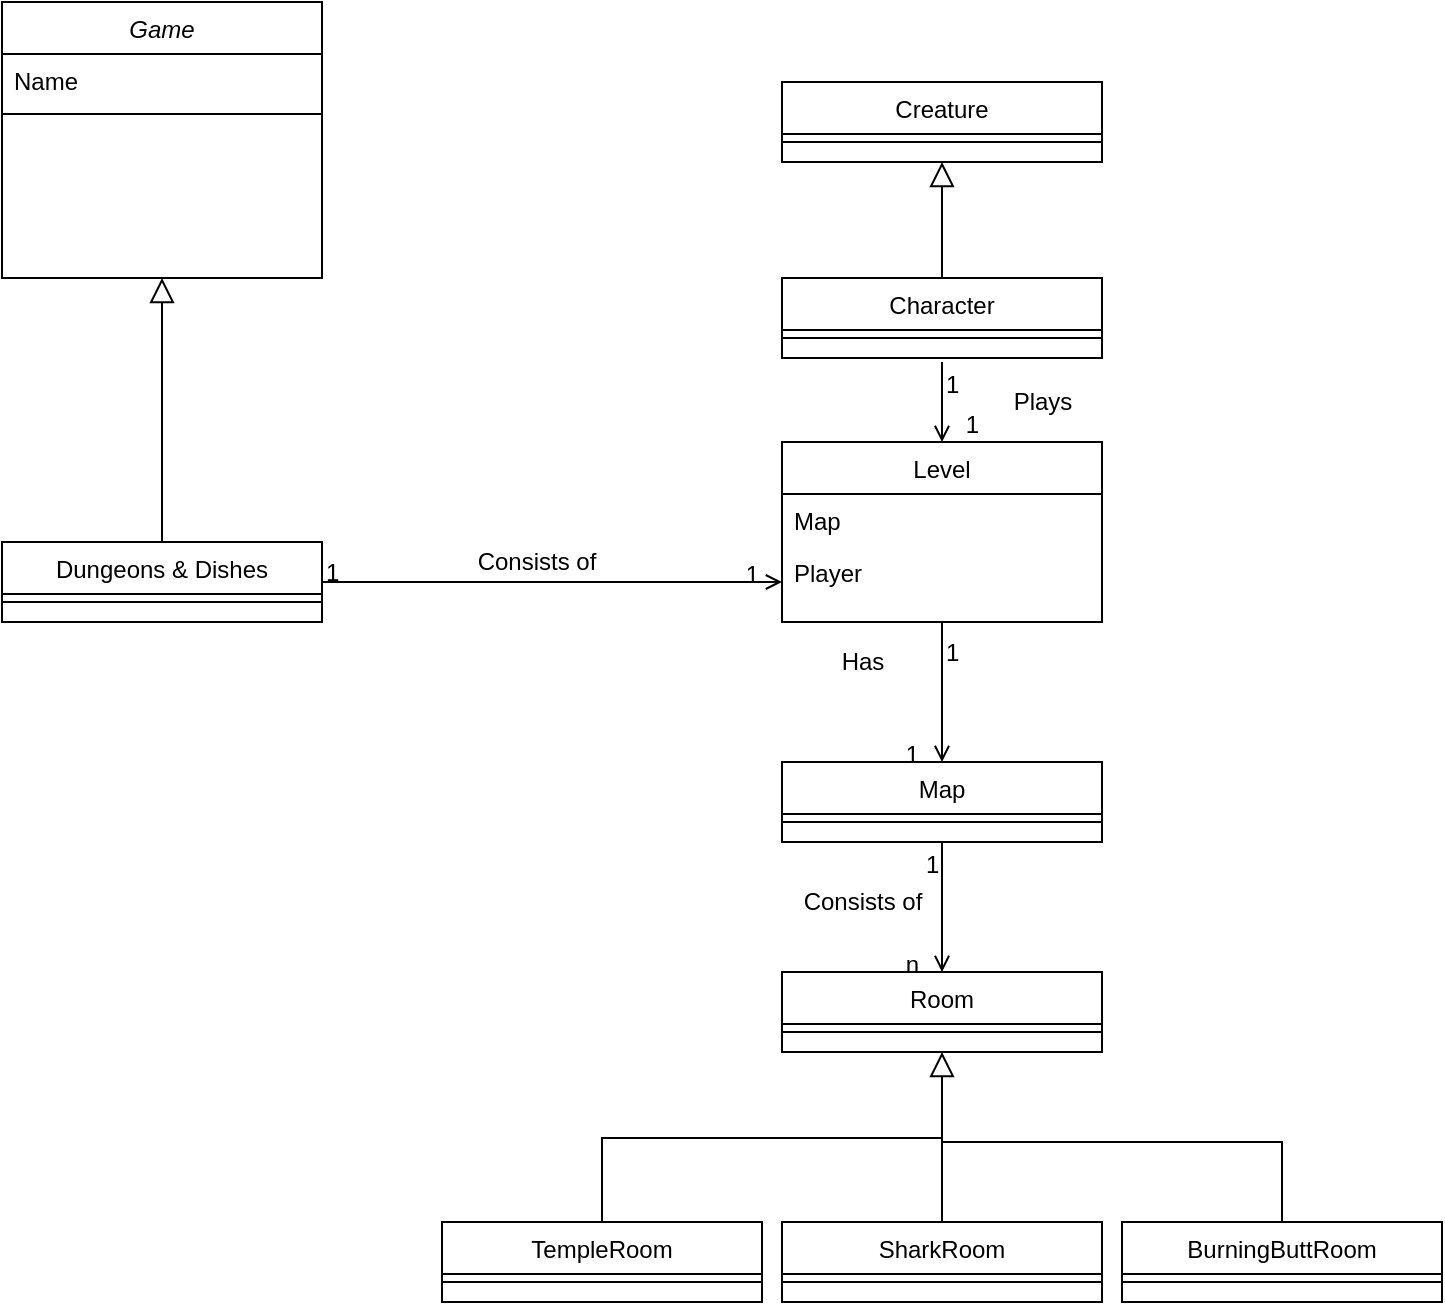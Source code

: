 <mxfile version="15.2.7" type="device"><diagram id="C5RBs43oDa-KdzZeNtuy" name="Page-1"><mxGraphModel dx="1086" dy="806" grid="1" gridSize="10" guides="1" tooltips="1" connect="1" arrows="1" fold="1" page="1" pageScale="1" pageWidth="827" pageHeight="1169" math="0" shadow="0"><root><mxCell id="WIyWlLk6GJQsqaUBKTNV-0"/><mxCell id="WIyWlLk6GJQsqaUBKTNV-1" parent="WIyWlLk6GJQsqaUBKTNV-0"/><mxCell id="zkfFHV4jXpPFQw0GAbJ--0" value="Game" style="swimlane;fontStyle=2;align=center;verticalAlign=top;childLayout=stackLayout;horizontal=1;startSize=26;horizontalStack=0;resizeParent=1;resizeLast=0;collapsible=1;marginBottom=0;rounded=0;shadow=0;strokeWidth=1;" parent="WIyWlLk6GJQsqaUBKTNV-1" vertex="1"><mxGeometry x="240" y="20" width="160" height="138" as="geometry"><mxRectangle x="230" y="140" width="160" height="26" as="alternateBounds"/></mxGeometry></mxCell><mxCell id="zkfFHV4jXpPFQw0GAbJ--1" value="Name" style="text;align=left;verticalAlign=top;spacingLeft=4;spacingRight=4;overflow=hidden;rotatable=0;points=[[0,0.5],[1,0.5]];portConstraint=eastwest;" parent="zkfFHV4jXpPFQw0GAbJ--0" vertex="1"><mxGeometry y="26" width="160" height="26" as="geometry"/></mxCell><mxCell id="zkfFHV4jXpPFQw0GAbJ--4" value="" style="line;html=1;strokeWidth=1;align=left;verticalAlign=middle;spacingTop=-1;spacingLeft=3;spacingRight=3;rotatable=0;labelPosition=right;points=[];portConstraint=eastwest;" parent="zkfFHV4jXpPFQw0GAbJ--0" vertex="1"><mxGeometry y="52" width="160" height="8" as="geometry"/></mxCell><mxCell id="zkfFHV4jXpPFQw0GAbJ--6" value="Dungeons &amp; Dishes" style="swimlane;fontStyle=0;align=center;verticalAlign=top;childLayout=stackLayout;horizontal=1;startSize=26;horizontalStack=0;resizeParent=1;resizeLast=0;collapsible=1;marginBottom=0;rounded=0;shadow=0;strokeWidth=1;" parent="WIyWlLk6GJQsqaUBKTNV-1" vertex="1"><mxGeometry x="240" y="290" width="160" height="40" as="geometry"><mxRectangle x="130" y="380" width="160" height="26" as="alternateBounds"/></mxGeometry></mxCell><mxCell id="zkfFHV4jXpPFQw0GAbJ--9" value="" style="line;html=1;strokeWidth=1;align=left;verticalAlign=middle;spacingTop=-1;spacingLeft=3;spacingRight=3;rotatable=0;labelPosition=right;points=[];portConstraint=eastwest;" parent="zkfFHV4jXpPFQw0GAbJ--6" vertex="1"><mxGeometry y="26" width="160" height="8" as="geometry"/></mxCell><mxCell id="zkfFHV4jXpPFQw0GAbJ--12" value="" style="endArrow=block;endSize=10;endFill=0;shadow=0;strokeWidth=1;rounded=0;edgeStyle=elbowEdgeStyle;elbow=vertical;" parent="WIyWlLk6GJQsqaUBKTNV-1" source="zkfFHV4jXpPFQw0GAbJ--6" target="zkfFHV4jXpPFQw0GAbJ--0" edge="1"><mxGeometry width="160" relative="1" as="geometry"><mxPoint x="200" y="203" as="sourcePoint"/><mxPoint x="200" y="203" as="targetPoint"/></mxGeometry></mxCell><mxCell id="zkfFHV4jXpPFQw0GAbJ--17" value="Level" style="swimlane;fontStyle=0;align=center;verticalAlign=top;childLayout=stackLayout;horizontal=1;startSize=26;horizontalStack=0;resizeParent=1;resizeLast=0;collapsible=1;marginBottom=0;rounded=0;shadow=0;strokeWidth=1;" parent="WIyWlLk6GJQsqaUBKTNV-1" vertex="1"><mxGeometry x="630" y="240" width="160" height="90" as="geometry"><mxRectangle x="550" y="140" width="160" height="26" as="alternateBounds"/></mxGeometry></mxCell><mxCell id="zkfFHV4jXpPFQw0GAbJ--19" value="Map" style="text;align=left;verticalAlign=top;spacingLeft=4;spacingRight=4;overflow=hidden;rotatable=0;points=[[0,0.5],[1,0.5]];portConstraint=eastwest;rounded=0;shadow=0;html=0;" parent="zkfFHV4jXpPFQw0GAbJ--17" vertex="1"><mxGeometry y="26" width="160" height="26" as="geometry"/></mxCell><mxCell id="zkfFHV4jXpPFQw0GAbJ--20" value="Player" style="text;align=left;verticalAlign=top;spacingLeft=4;spacingRight=4;overflow=hidden;rotatable=0;points=[[0,0.5],[1,0.5]];portConstraint=eastwest;rounded=0;shadow=0;html=0;" parent="zkfFHV4jXpPFQw0GAbJ--17" vertex="1"><mxGeometry y="52" width="160" height="26" as="geometry"/></mxCell><mxCell id="zkfFHV4jXpPFQw0GAbJ--26" value="" style="endArrow=open;shadow=0;strokeWidth=1;rounded=0;endFill=1;edgeStyle=elbowEdgeStyle;elbow=vertical;exitX=1;exitY=0.5;exitDx=0;exitDy=0;" parent="WIyWlLk6GJQsqaUBKTNV-1" source="zkfFHV4jXpPFQw0GAbJ--6" edge="1"><mxGeometry x="0.5" y="41" relative="1" as="geometry"><mxPoint x="380" y="192" as="sourcePoint"/><mxPoint x="630" y="310" as="targetPoint"/><mxPoint x="-40" y="32" as="offset"/><Array as="points"><mxPoint x="500" y="310"/></Array></mxGeometry></mxCell><mxCell id="zkfFHV4jXpPFQw0GAbJ--27" value="1" style="resizable=0;align=left;verticalAlign=bottom;labelBackgroundColor=none;fontSize=12;" parent="zkfFHV4jXpPFQw0GAbJ--26" connectable="0" vertex="1"><mxGeometry x="-1" relative="1" as="geometry"><mxPoint y="4" as="offset"/></mxGeometry></mxCell><mxCell id="zkfFHV4jXpPFQw0GAbJ--28" value="1" style="resizable=0;align=right;verticalAlign=bottom;labelBackgroundColor=none;fontSize=12;" parent="zkfFHV4jXpPFQw0GAbJ--26" connectable="0" vertex="1"><mxGeometry x="1" relative="1" as="geometry"><mxPoint x="-10" y="5" as="offset"/></mxGeometry></mxCell><mxCell id="zkfFHV4jXpPFQw0GAbJ--29" value="Consists of" style="text;html=1;resizable=0;points=[];;align=center;verticalAlign=middle;labelBackgroundColor=none;rounded=0;shadow=0;strokeWidth=1;fontSize=12;" parent="zkfFHV4jXpPFQw0GAbJ--26" vertex="1" connectable="0"><mxGeometry x="0.5" y="49" relative="1" as="geometry"><mxPoint x="-66" y="39" as="offset"/></mxGeometry></mxCell><mxCell id="G6-y71N_eBCGNs0Ck-Of-1" value="Character" style="swimlane;fontStyle=0;align=center;verticalAlign=top;childLayout=stackLayout;horizontal=1;startSize=26;horizontalStack=0;resizeParent=1;resizeLast=0;collapsible=1;marginBottom=0;rounded=0;shadow=0;strokeWidth=1;" vertex="1" parent="WIyWlLk6GJQsqaUBKTNV-1"><mxGeometry x="630" y="158" width="160" height="40" as="geometry"><mxRectangle x="550" y="140" width="160" height="26" as="alternateBounds"/></mxGeometry></mxCell><mxCell id="G6-y71N_eBCGNs0Ck-Of-4" value="" style="line;html=1;strokeWidth=1;align=left;verticalAlign=middle;spacingTop=-1;spacingLeft=3;spacingRight=3;rotatable=0;labelPosition=right;points=[];portConstraint=eastwest;" vertex="1" parent="G6-y71N_eBCGNs0Ck-Of-1"><mxGeometry y="26" width="160" height="8" as="geometry"/></mxCell><mxCell id="G6-y71N_eBCGNs0Ck-Of-5" value="Map" style="swimlane;fontStyle=0;align=center;verticalAlign=top;childLayout=stackLayout;horizontal=1;startSize=26;horizontalStack=0;resizeParent=1;resizeLast=0;collapsible=1;marginBottom=0;rounded=0;shadow=0;strokeWidth=1;" vertex="1" parent="WIyWlLk6GJQsqaUBKTNV-1"><mxGeometry x="630" y="400" width="160" height="40" as="geometry"><mxRectangle x="550" y="140" width="160" height="26" as="alternateBounds"/></mxGeometry></mxCell><mxCell id="G6-y71N_eBCGNs0Ck-Of-6" value="" style="line;html=1;strokeWidth=1;align=left;verticalAlign=middle;spacingTop=-1;spacingLeft=3;spacingRight=3;rotatable=0;labelPosition=right;points=[];portConstraint=eastwest;" vertex="1" parent="G6-y71N_eBCGNs0Ck-Of-5"><mxGeometry y="26" width="160" height="8" as="geometry"/></mxCell><mxCell id="G6-y71N_eBCGNs0Ck-Of-7" value="Room" style="swimlane;fontStyle=0;align=center;verticalAlign=top;childLayout=stackLayout;horizontal=1;startSize=26;horizontalStack=0;resizeParent=1;resizeLast=0;collapsible=1;marginBottom=0;rounded=0;shadow=0;strokeWidth=1;" vertex="1" parent="WIyWlLk6GJQsqaUBKTNV-1"><mxGeometry x="630" y="505" width="160" height="40" as="geometry"><mxRectangle x="550" y="140" width="160" height="26" as="alternateBounds"/></mxGeometry></mxCell><mxCell id="G6-y71N_eBCGNs0Ck-Of-8" value="" style="line;html=1;strokeWidth=1;align=left;verticalAlign=middle;spacingTop=-1;spacingLeft=3;spacingRight=3;rotatable=0;labelPosition=right;points=[];portConstraint=eastwest;" vertex="1" parent="G6-y71N_eBCGNs0Ck-Of-7"><mxGeometry y="26" width="160" height="8" as="geometry"/></mxCell><mxCell id="G6-y71N_eBCGNs0Ck-Of-9" value="BurningButtRoom" style="swimlane;fontStyle=0;align=center;verticalAlign=top;childLayout=stackLayout;horizontal=1;startSize=26;horizontalStack=0;resizeParent=1;resizeLast=0;collapsible=1;marginBottom=0;rounded=0;shadow=0;strokeWidth=1;" vertex="1" parent="WIyWlLk6GJQsqaUBKTNV-1"><mxGeometry x="800" y="630" width="160" height="40" as="geometry"><mxRectangle x="550" y="140" width="160" height="26" as="alternateBounds"/></mxGeometry></mxCell><mxCell id="G6-y71N_eBCGNs0Ck-Of-10" value="" style="line;html=1;strokeWidth=1;align=left;verticalAlign=middle;spacingTop=-1;spacingLeft=3;spacingRight=3;rotatable=0;labelPosition=right;points=[];portConstraint=eastwest;" vertex="1" parent="G6-y71N_eBCGNs0Ck-Of-9"><mxGeometry y="26" width="160" height="8" as="geometry"/></mxCell><mxCell id="G6-y71N_eBCGNs0Ck-Of-11" value="SharkRoom" style="swimlane;fontStyle=0;align=center;verticalAlign=top;childLayout=stackLayout;horizontal=1;startSize=26;horizontalStack=0;resizeParent=1;resizeLast=0;collapsible=1;marginBottom=0;rounded=0;shadow=0;strokeWidth=1;" vertex="1" parent="WIyWlLk6GJQsqaUBKTNV-1"><mxGeometry x="630" y="630" width="160" height="40" as="geometry"><mxRectangle x="550" y="140" width="160" height="26" as="alternateBounds"/></mxGeometry></mxCell><mxCell id="G6-y71N_eBCGNs0Ck-Of-12" value="" style="line;html=1;strokeWidth=1;align=left;verticalAlign=middle;spacingTop=-1;spacingLeft=3;spacingRight=3;rotatable=0;labelPosition=right;points=[];portConstraint=eastwest;" vertex="1" parent="G6-y71N_eBCGNs0Ck-Of-11"><mxGeometry y="26" width="160" height="8" as="geometry"/></mxCell><mxCell id="G6-y71N_eBCGNs0Ck-Of-13" value="TempleRoom" style="swimlane;fontStyle=0;align=center;verticalAlign=top;childLayout=stackLayout;horizontal=1;startSize=26;horizontalStack=0;resizeParent=1;resizeLast=0;collapsible=1;marginBottom=0;rounded=0;shadow=0;strokeWidth=1;" vertex="1" parent="WIyWlLk6GJQsqaUBKTNV-1"><mxGeometry x="460" y="630" width="160" height="40" as="geometry"><mxRectangle x="550" y="140" width="160" height="26" as="alternateBounds"/></mxGeometry></mxCell><mxCell id="G6-y71N_eBCGNs0Ck-Of-14" value="" style="line;html=1;strokeWidth=1;align=left;verticalAlign=middle;spacingTop=-1;spacingLeft=3;spacingRight=3;rotatable=0;labelPosition=right;points=[];portConstraint=eastwest;" vertex="1" parent="G6-y71N_eBCGNs0Ck-Of-13"><mxGeometry y="26" width="160" height="8" as="geometry"/></mxCell><mxCell id="G6-y71N_eBCGNs0Ck-Of-17" value="" style="endArrow=open;shadow=0;strokeWidth=1;rounded=0;endFill=1;edgeStyle=elbowEdgeStyle;elbow=vertical;entryX=0.5;entryY=0;entryDx=0;entryDy=0;" edge="1" parent="WIyWlLk6GJQsqaUBKTNV-1" target="G6-y71N_eBCGNs0Ck-Of-5"><mxGeometry x="0.5" y="41" relative="1" as="geometry"><mxPoint x="710" y="350" as="sourcePoint"/><mxPoint x="640" y="320" as="targetPoint"/><mxPoint x="-40" y="32" as="offset"/><Array as="points"><mxPoint x="710" y="330"/></Array></mxGeometry></mxCell><mxCell id="G6-y71N_eBCGNs0Ck-Of-18" value="1" style="resizable=0;align=left;verticalAlign=bottom;labelBackgroundColor=none;fontSize=12;" connectable="0" vertex="1" parent="G6-y71N_eBCGNs0Ck-Of-17"><mxGeometry x="-1" relative="1" as="geometry"><mxPoint y="4" as="offset"/></mxGeometry></mxCell><mxCell id="G6-y71N_eBCGNs0Ck-Of-19" value="1" style="resizable=0;align=right;verticalAlign=bottom;labelBackgroundColor=none;fontSize=12;" connectable="0" vertex="1" parent="G6-y71N_eBCGNs0Ck-Of-17"><mxGeometry x="1" relative="1" as="geometry"><mxPoint x="-10" y="5" as="offset"/></mxGeometry></mxCell><mxCell id="G6-y71N_eBCGNs0Ck-Of-20" value="Has" style="text;html=1;resizable=0;points=[];;align=center;verticalAlign=middle;labelBackgroundColor=none;rounded=0;shadow=0;strokeWidth=1;fontSize=12;" vertex="1" connectable="0" parent="G6-y71N_eBCGNs0Ck-Of-17"><mxGeometry x="0.5" y="49" relative="1" as="geometry"><mxPoint x="-89" y="-28" as="offset"/></mxGeometry></mxCell><mxCell id="G6-y71N_eBCGNs0Ck-Of-21" value="" style="endArrow=open;shadow=0;strokeWidth=1;rounded=0;endFill=1;edgeStyle=elbowEdgeStyle;elbow=vertical;exitX=0.5;exitY=1;exitDx=0;exitDy=0;entryX=0.5;entryY=0;entryDx=0;entryDy=0;" edge="1" parent="WIyWlLk6GJQsqaUBKTNV-1" source="G6-y71N_eBCGNs0Ck-Of-5" target="G6-y71N_eBCGNs0Ck-Of-7"><mxGeometry x="0.5" y="41" relative="1" as="geometry"><mxPoint x="420" y="330" as="sourcePoint"/><mxPoint x="700" y="510" as="targetPoint"/><mxPoint x="-40" y="32" as="offset"/><Array as="points"><mxPoint x="710" y="470"/></Array></mxGeometry></mxCell><mxCell id="G6-y71N_eBCGNs0Ck-Of-22" value="1" style="resizable=0;align=left;verticalAlign=bottom;labelBackgroundColor=none;fontSize=12;" connectable="0" vertex="1" parent="G6-y71N_eBCGNs0Ck-Of-21"><mxGeometry x="-1" relative="1" as="geometry"><mxPoint x="-10" y="20" as="offset"/></mxGeometry></mxCell><mxCell id="G6-y71N_eBCGNs0Ck-Of-23" value="n" style="resizable=0;align=right;verticalAlign=bottom;labelBackgroundColor=none;fontSize=12;" connectable="0" vertex="1" parent="G6-y71N_eBCGNs0Ck-Of-21"><mxGeometry x="1" relative="1" as="geometry"><mxPoint x="-10" y="5" as="offset"/></mxGeometry></mxCell><mxCell id="G6-y71N_eBCGNs0Ck-Of-24" value="Consists of" style="text;html=1;resizable=0;points=[];;align=center;verticalAlign=middle;labelBackgroundColor=none;rounded=0;shadow=0;strokeWidth=1;fontSize=12;" vertex="1" connectable="0" parent="G6-y71N_eBCGNs0Ck-Of-21"><mxGeometry x="0.5" y="49" relative="1" as="geometry"><mxPoint x="-89" y="-19" as="offset"/></mxGeometry></mxCell><mxCell id="G6-y71N_eBCGNs0Ck-Of-25" value="" style="endArrow=block;endSize=10;endFill=0;shadow=0;strokeWidth=1;rounded=0;edgeStyle=elbowEdgeStyle;elbow=vertical;entryX=0.5;entryY=1;entryDx=0;entryDy=0;exitX=0.5;exitY=0;exitDx=0;exitDy=0;" edge="1" parent="WIyWlLk6GJQsqaUBKTNV-1" source="G6-y71N_eBCGNs0Ck-Of-13" target="G6-y71N_eBCGNs0Ck-Of-7"><mxGeometry width="160" relative="1" as="geometry"><mxPoint x="330" y="300" as="sourcePoint"/><mxPoint x="330" y="168" as="targetPoint"/><Array as="points"><mxPoint x="620" y="588"/></Array></mxGeometry></mxCell><mxCell id="G6-y71N_eBCGNs0Ck-Of-27" value="" style="endArrow=none;html=1;" edge="1" parent="WIyWlLk6GJQsqaUBKTNV-1" source="G6-y71N_eBCGNs0Ck-Of-11"><mxGeometry width="50" height="50" relative="1" as="geometry"><mxPoint x="510" y="440" as="sourcePoint"/><mxPoint x="710" y="580" as="targetPoint"/></mxGeometry></mxCell><mxCell id="G6-y71N_eBCGNs0Ck-Of-29" value="" style="endArrow=none;html=1;rounded=0;exitX=0.5;exitY=0;exitDx=0;exitDy=0;edgeStyle=orthogonalEdgeStyle;" edge="1" parent="WIyWlLk6GJQsqaUBKTNV-1" source="G6-y71N_eBCGNs0Ck-Of-9"><mxGeometry width="50" height="50" relative="1" as="geometry"><mxPoint x="510" y="440" as="sourcePoint"/><mxPoint x="710" y="590" as="targetPoint"/><Array as="points"><mxPoint x="880" y="590"/></Array></mxGeometry></mxCell><mxCell id="G6-y71N_eBCGNs0Ck-Of-30" value="Creature" style="swimlane;fontStyle=0;align=center;verticalAlign=top;childLayout=stackLayout;horizontal=1;startSize=26;horizontalStack=0;resizeParent=1;resizeLast=0;collapsible=1;marginBottom=0;rounded=0;shadow=0;strokeWidth=1;" vertex="1" parent="WIyWlLk6GJQsqaUBKTNV-1"><mxGeometry x="630" y="60" width="160" height="40" as="geometry"><mxRectangle x="550" y="140" width="160" height="26" as="alternateBounds"/></mxGeometry></mxCell><mxCell id="G6-y71N_eBCGNs0Ck-Of-31" value="" style="line;html=1;strokeWidth=1;align=left;verticalAlign=middle;spacingTop=-1;spacingLeft=3;spacingRight=3;rotatable=0;labelPosition=right;points=[];portConstraint=eastwest;" vertex="1" parent="G6-y71N_eBCGNs0Ck-Of-30"><mxGeometry y="26" width="160" height="8" as="geometry"/></mxCell><mxCell id="G6-y71N_eBCGNs0Ck-Of-32" value="" style="endArrow=block;endSize=10;endFill=0;shadow=0;strokeWidth=1;rounded=0;edgeStyle=elbowEdgeStyle;elbow=vertical;entryX=0.5;entryY=1;entryDx=0;entryDy=0;exitX=0.5;exitY=0;exitDx=0;exitDy=0;" edge="1" parent="WIyWlLk6GJQsqaUBKTNV-1" source="G6-y71N_eBCGNs0Ck-Of-1" target="G6-y71N_eBCGNs0Ck-Of-30"><mxGeometry width="160" relative="1" as="geometry"><mxPoint x="330" y="300" as="sourcePoint"/><mxPoint x="330" y="168" as="targetPoint"/></mxGeometry></mxCell><mxCell id="G6-y71N_eBCGNs0Ck-Of-33" value="" style="endArrow=open;shadow=0;strokeWidth=1;rounded=0;endFill=1;edgeStyle=elbowEdgeStyle;elbow=vertical;exitX=0.5;exitY=0;exitDx=0;exitDy=0;entryX=0.5;entryY=0;entryDx=0;entryDy=0;" edge="1" parent="WIyWlLk6GJQsqaUBKTNV-1" target="zkfFHV4jXpPFQw0GAbJ--17"><mxGeometry x="0.5" y="41" relative="1" as="geometry"><mxPoint x="710" y="200" as="sourcePoint"/><mxPoint x="710" y="230" as="targetPoint"/><mxPoint x="-40" y="32" as="offset"/><Array as="points"/></mxGeometry></mxCell><mxCell id="G6-y71N_eBCGNs0Ck-Of-34" value="1" style="resizable=0;align=left;verticalAlign=bottom;labelBackgroundColor=none;fontSize=12;" connectable="0" vertex="1" parent="G6-y71N_eBCGNs0Ck-Of-33"><mxGeometry x="-1" relative="1" as="geometry"><mxPoint y="20" as="offset"/></mxGeometry></mxCell><mxCell id="G6-y71N_eBCGNs0Ck-Of-35" value="1" style="resizable=0;align=right;verticalAlign=bottom;labelBackgroundColor=none;fontSize=12;" connectable="0" vertex="1" parent="G6-y71N_eBCGNs0Ck-Of-33"><mxGeometry x="1" relative="1" as="geometry"><mxPoint x="20" as="offset"/></mxGeometry></mxCell><mxCell id="G6-y71N_eBCGNs0Ck-Of-36" value="Plays" style="text;html=1;resizable=0;points=[];;align=center;verticalAlign=middle;labelBackgroundColor=none;rounded=0;shadow=0;strokeWidth=1;fontSize=12;" vertex="1" connectable="0" parent="G6-y71N_eBCGNs0Ck-Of-33"><mxGeometry x="0.5" y="49" relative="1" as="geometry"><mxPoint x="1" y="-10" as="offset"/></mxGeometry></mxCell></root></mxGraphModel></diagram></mxfile>